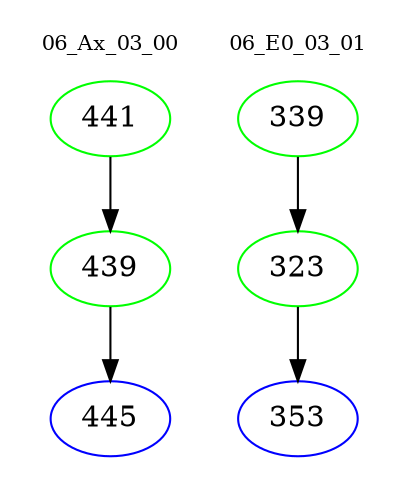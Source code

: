 digraph{
subgraph cluster_0 {
color = white
label = "06_Ax_03_00";
fontsize=10;
T0_441 [label="441", color="green"]
T0_441 -> T0_439 [color="black"]
T0_439 [label="439", color="green"]
T0_439 -> T0_445 [color="black"]
T0_445 [label="445", color="blue"]
}
subgraph cluster_1 {
color = white
label = "06_E0_03_01";
fontsize=10;
T1_339 [label="339", color="green"]
T1_339 -> T1_323 [color="black"]
T1_323 [label="323", color="green"]
T1_323 -> T1_353 [color="black"]
T1_353 [label="353", color="blue"]
}
}
